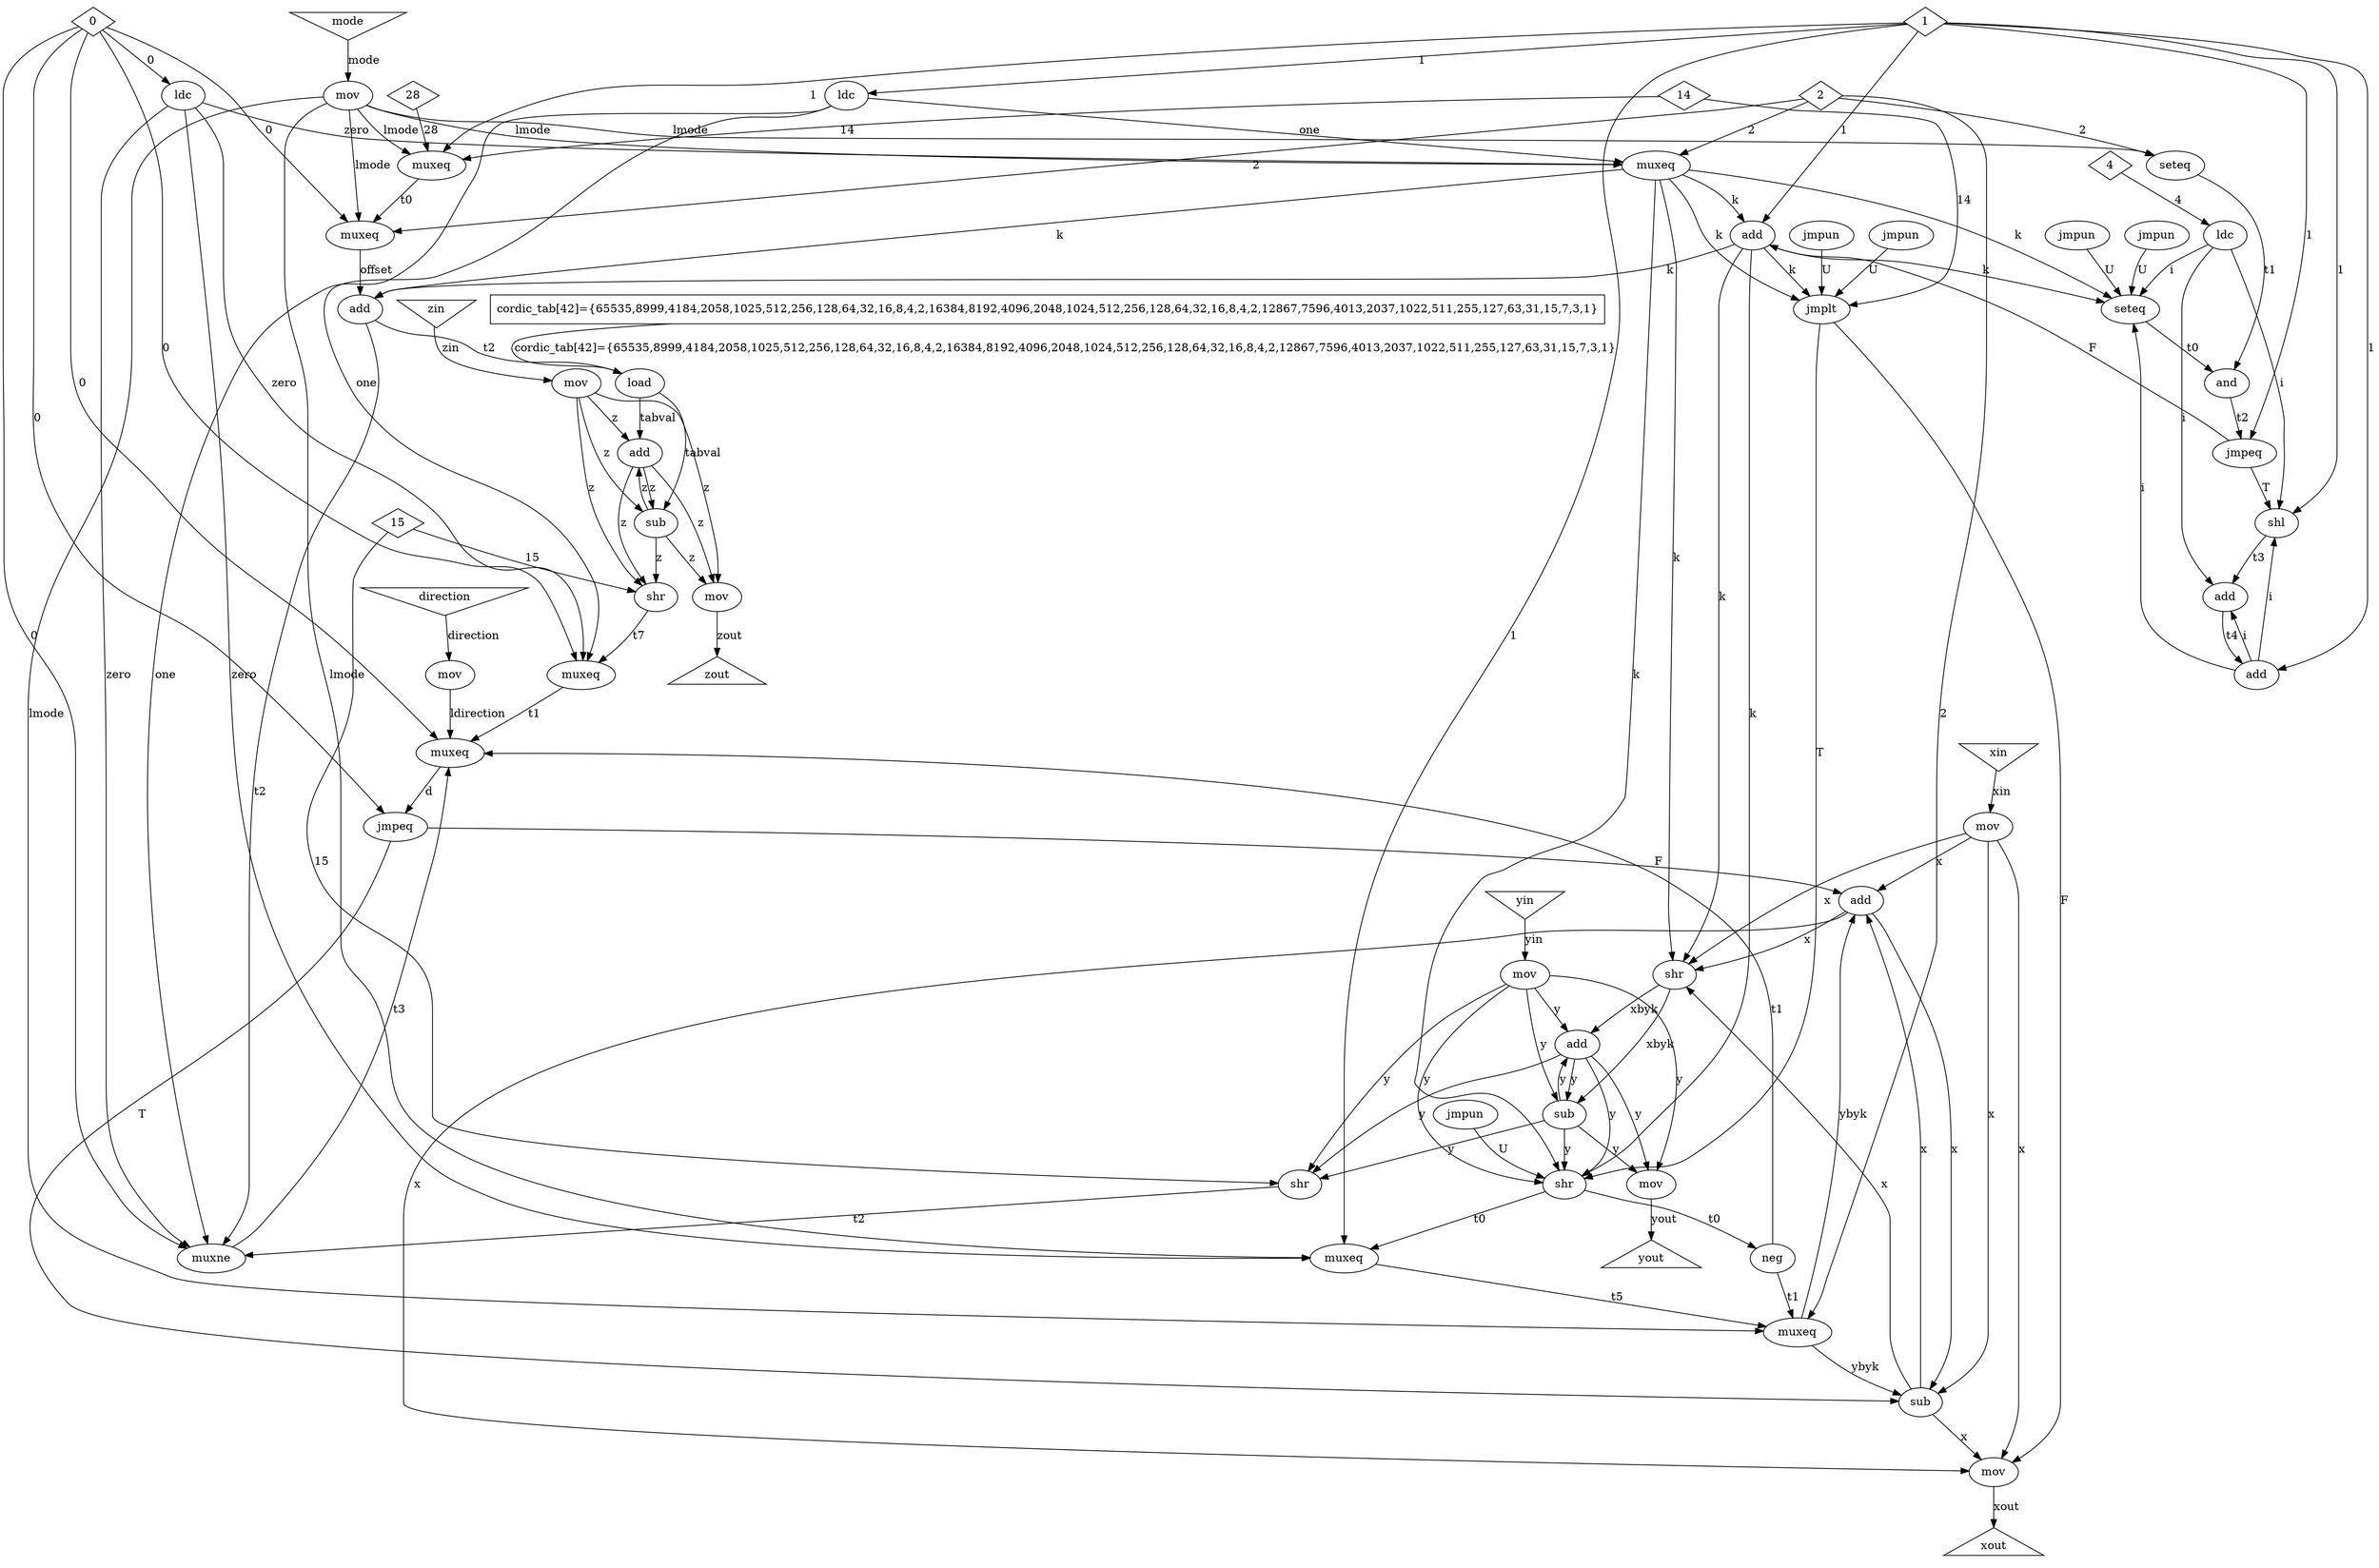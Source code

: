 digraph cordic
{
  add_18  [label="add", ntype="operation", argix="-1", dataspec="na", bb="3", shape="ellipse", fillcolor="yellow"];
  add_27  [label="add", ntype="operation", argix="-1", dataspec="na", bb="4", shape="ellipse", fillcolor="yellow"];
  add_30  [label="add", ntype="operation", argix="-1", dataspec="na", bb="5", shape="ellipse", fillcolor="yellow"];
  add_32  [label="add", ntype="operation", argix="-1", dataspec="na", bb="5", shape="ellipse", fillcolor="yellow"];
  add_39  [label="add", ntype="operation", argix="-1", dataspec="na", bb="7", shape="ellipse", fillcolor="yellow"];
  add_40  [label="add", ntype="operation", argix="-1", dataspec="na", bb="7", shape="ellipse", fillcolor="yellow"];
  add_42  [label="add", ntype="operation", argix="-1", dataspec="na", bb="8", shape="ellipse", fillcolor="yellow"];
  and_36  [label="and", ntype="operation", argix="-1", dataspec="na", bb="6", shape="ellipse", fillcolor="yellow"];
  cnst0  [label="0", ntype="constant", argix="-1", dataspec="s16", bb="-1", shape="diamond", fillcolor="magenta"];
  cnst1  [label="1", ntype="constant", argix="-1", dataspec="s16", bb="-1", shape="diamond", fillcolor="magenta"];
  cnst14  [label="14", ntype="constant", argix="-1", dataspec="s16", bb="-1", shape="diamond", fillcolor="magenta"];
  cnst15  [label="15", ntype="constant", argix="-1", dataspec="s16", bb="-1", shape="diamond", fillcolor="magenta"];
  cnst2  [label="2", ntype="constant", argix="-1", dataspec="s16", bb="-1", shape="diamond", fillcolor="magenta"];
  cnst28  [label="28", ntype="constant", argix="-1", dataspec="s16", bb="-1", shape="diamond", fillcolor="magenta"];
  cnst4  [label="4", ntype="constant", argix="-1", dataspec="s16", bb="-1", shape="diamond", fillcolor="magenta"];
  cordic_tab  [label="cordic_tab[42]={65535,8999,4184,2058,1025,512,256,128,64,32,16,8,4,2,16384,8192,4096,2048,1024,512,256,128,64,32,16,8,4,2,12867,7596,4013,2037,1022,511,255,127,63,31,15,7,3,1}", ntype="hwelem", argix="-1", dataspec="s16", bb="-1", shape="box", fillcolor="salmon"];
  direction  [label="direction", ntype="invar", argix="0", dataspec="s16", bb="-1", shape="invtriangle", fillcolor="green"];
  jmpeq_25  [label="jmpeq", ntype="operation", argix="-1", dataspec="na", bb="3", shape="ellipse", fillcolor="yellow"];
  jmpeq_37  [label="jmpeq", ntype="operation", argix="-1", dataspec="na", bb="6", shape="ellipse", fillcolor="yellow"];
  jmplt_12  [label="jmplt", ntype="operation", argix="-1", dataspec="na", bb="2", shape="ellipse", fillcolor="yellow"];
  jmpun_11  [label="jmpun", ntype="operation", argix="-1", dataspec="na", bb="1", shape="ellipse", fillcolor="yellow"];
  jmpun_29  [label="jmpun", ntype="operation", argix="-1", dataspec="na", bb="4", shape="ellipse", fillcolor="yellow"];
  jmpun_33  [label="jmpun", ntype="operation", argix="-1", dataspec="na", bb="5", shape="ellipse", fillcolor="yellow"];
  jmpun_41  [label="jmpun", ntype="operation", argix="-1", dataspec="na", bb="7", shape="ellipse", fillcolor="yellow"];
  jmpun_43  [label="jmpun", ntype="operation", argix="-1", dataspec="na", bb="8", shape="ellipse", fillcolor="yellow"];
  ldc_0  [label="ldc", ntype="operation", argix="-1", dataspec="na", bb="1", shape="ellipse", fillcolor="yellow"];
  ldc_1  [label="ldc", ntype="operation", argix="-1", dataspec="na", bb="1", shape="ellipse", fillcolor="yellow"];
  ldc_10  [label="ldc", ntype="operation", argix="-1", dataspec="na", bb="1", shape="ellipse", fillcolor="yellow"];
  load_19  [label="load", ntype="operation", argix="-1", dataspec="na", bb="3", shape="ellipse", fillcolor="yellow"];
  mode  [label="mode", ntype="invar", argix="1", dataspec="s16", bb="-1", shape="invtriangle", fillcolor="green"];
  mov_2  [label="mov", ntype="operation", argix="-1", dataspec="na", bb="1", shape="ellipse", fillcolor="yellow"];
  mov_3  [label="mov", ntype="operation", argix="-1", dataspec="na", bb="1", shape="ellipse", fillcolor="yellow"];
  mov_4  [label="mov", ntype="operation", argix="-1", dataspec="na", bb="1", shape="ellipse", fillcolor="yellow"];
  mov_44  [label="mov", ntype="operation", argix="-1", dataspec="na", bb="9", shape="ellipse", fillcolor="yellow"];
  mov_45  [label="mov", ntype="operation", argix="-1", dataspec="na", bb="9", shape="ellipse", fillcolor="yellow"];
  mov_46  [label="mov", ntype="operation", argix="-1", dataspec="na", bb="9", shape="ellipse", fillcolor="yellow"];
  mov_5  [label="mov", ntype="operation", argix="-1", dataspec="na", bb="1", shape="ellipse", fillcolor="yellow"];
  mov_6  [label="mov", ntype="operation", argix="-1", dataspec="na", bb="1", shape="ellipse", fillcolor="yellow"];
  muxeq_16  [label="muxeq", ntype="operation", argix="-1", dataspec="na", bb="3", shape="ellipse", fillcolor="yellow"];
  muxeq_17  [label="muxeq", ntype="operation", argix="-1", dataspec="na", bb="3", shape="ellipse", fillcolor="yellow"];
  muxeq_21  [label="muxeq", ntype="operation", argix="-1", dataspec="na", bb="3", shape="ellipse", fillcolor="yellow"];
  muxeq_24  [label="muxeq", ntype="operation", argix="-1", dataspec="na", bb="3", shape="ellipse", fillcolor="yellow"];
  muxeq_7  [label="muxeq", ntype="operation", argix="-1", dataspec="na", bb="1", shape="ellipse", fillcolor="yellow"];
  muxeq_8  [label="muxeq", ntype="operation", argix="-1", dataspec="na", bb="1", shape="ellipse", fillcolor="yellow"];
  muxeq_9  [label="muxeq", ntype="operation", argix="-1", dataspec="na", bb="1", shape="ellipse", fillcolor="yellow"];
  muxne_23  [label="muxne", ntype="operation", argix="-1", dataspec="na", bb="3", shape="ellipse", fillcolor="yellow"];
  neg_14  [label="neg", ntype="operation", argix="-1", dataspec="na", bb="3", shape="ellipse", fillcolor="yellow"];
  seteq_34  [label="seteq", ntype="operation", argix="-1", dataspec="na", bb="6", shape="ellipse", fillcolor="yellow"];
  seteq_35  [label="seteq", ntype="operation", argix="-1", dataspec="na", bb="6", shape="ellipse", fillcolor="yellow"];
  shl_38  [label="shl", ntype="operation", argix="-1", dataspec="na", bb="7", shape="ellipse", fillcolor="yellow"];
  shr_13  [label="shr", ntype="operation", argix="-1", dataspec="na", bb="3", shape="ellipse", fillcolor="yellow"];
  shr_15  [label="shr", ntype="operation", argix="-1", dataspec="na", bb="3", shape="ellipse", fillcolor="yellow"];
  shr_20  [label="shr", ntype="operation", argix="-1", dataspec="na", bb="3", shape="ellipse", fillcolor="yellow"];
  shr_22  [label="shr", ntype="operation", argix="-1", dataspec="na", bb="3", shape="ellipse", fillcolor="yellow"];
  sub_26  [label="sub", ntype="operation", argix="-1", dataspec="na", bb="4", shape="ellipse", fillcolor="yellow"];
  sub_28  [label="sub", ntype="operation", argix="-1", dataspec="na", bb="4", shape="ellipse", fillcolor="yellow"];
  sub_31  [label="sub", ntype="operation", argix="-1", dataspec="na", bb="5", shape="ellipse", fillcolor="yellow"];
  xin  [label="xin", ntype="invar", argix="2", dataspec="s16", bb="-1", shape="invtriangle", fillcolor="green"];
  xout  [label="xout", ntype="outvar", argix="0", dataspec="s16", bb="-1", shape="triangle", fillcolor="cyan"];
  yin  [label="yin", ntype="invar", argix="3", dataspec="s16", bb="-1", shape="invtriangle", fillcolor="green"];
  yout  [label="yout", ntype="outvar", argix="1", dataspec="s16", bb="-1", shape="triangle", fillcolor="cyan"];
  zin  [label="zin", ntype="invar", argix="4", dataspec="s16", bb="-1", shape="invtriangle", fillcolor="green"];
  zout  [label="zout", ntype="outvar", argix="2", dataspec="s16", bb="-1", shape="triangle", fillcolor="cyan"];

  add_18 -> load_19  [label="t2", etype="D", vtype="localvar", order="2", dataspec="s16"];
  add_18 -> muxne_23  [label="t2", etype="D", vtype="localvar", order="1", dataspec="s16"];
  add_27 -> mov_45  [label="y", etype="D", vtype="localvar", order="1", dataspec="s16"];
  add_27 -> shr_13  [label="y", etype="D", vtype="localvar", order="1", dataspec="s16"];
  add_27 -> shr_22  [label="y", etype="D", vtype="localvar", order="1", dataspec="s16"];
  add_27 -> sub_31  [label="y", etype="D", vtype="localvar", order="1", dataspec="s16"];
  add_30 -> mov_44  [label="x", etype="D", vtype="localvar", order="1", dataspec="s16"];
  add_30 -> shr_15  [label="x", etype="D", vtype="localvar", order="1", dataspec="s16"];
  add_30 -> sub_26  [label="x", etype="D", vtype="localvar", order="1", dataspec="s16"];
  add_32 -> mov_46  [label="z", etype="D", vtype="localvar", order="1", dataspec="s16"];
  add_32 -> shr_20  [label="z", etype="D", vtype="localvar", order="1", dataspec="s16"];
  add_32 -> sub_28  [label="z", etype="D", vtype="localvar", order="1", dataspec="s16"];
  add_39 -> add_40  [label="t4", etype="D", vtype="localvar", order="1", dataspec="s16"];
  add_40 -> add_39  [label="i", etype="D", vtype="localvar", order="2", dataspec="s16"];
  add_40 -> seteq_34  [label="i", etype="D", vtype="localvar", order="2", dataspec="s16"];
  add_40 -> shl_38  [label="i", etype="D", vtype="localvar", order="1", dataspec="s16"];
  add_42 -> add_18  [label="k", etype="D", vtype="localvar", order="1", dataspec="s16"];
  add_42 -> jmplt_12  [label="k", etype="D", vtype="localvar", order="1", dataspec="s16"];
  add_42 -> seteq_34  [label="k", etype="D", vtype="localvar", order="1", dataspec="s16"];
  add_42 -> shr_13  [label="k", etype="D", vtype="localvar", order="2", dataspec="s16"];
  add_42 -> shr_15  [label="k", etype="D", vtype="localvar", order="2", dataspec="s16"];
  and_36 -> jmpeq_37  [label="t2", etype="D", vtype="localvar", order="1", dataspec="s16"];
  cnst0 -> jmpeq_25  [label="0", etype="D", vtype="globalvar", order="2", dataspec="s16"];
  cnst0 -> ldc_0  [label="0", etype="D", vtype="globalvar", order="1", dataspec="s16"];
  cnst0 -> muxeq_21  [label="0", etype="D", vtype="globalvar", order="2", dataspec="s16"];
  cnst0 -> muxeq_24  [label="0", etype="D", vtype="globalvar", order="2", dataspec="s16"];
  cnst0 -> muxeq_9  [label="0", etype="D", vtype="globalvar", order="4", dataspec="s16"];
  cnst0 -> muxne_23  [label="0", etype="D", vtype="globalvar", order="2", dataspec="s16"];
  cnst14 -> jmplt_12  [label="14", etype="D", vtype="globalvar", order="2", dataspec="s16"];
  cnst14 -> muxeq_8  [label="14", etype="D", vtype="globalvar", order="4", dataspec="s16"];
  cnst15 -> shr_20  [label="15", etype="D", vtype="globalvar", order="2", dataspec="s16"];
  cnst15 -> shr_22  [label="15", etype="D", vtype="globalvar", order="2", dataspec="s16"];
  cnst1 -> add_40  [label="1", etype="D", vtype="globalvar", order="2", dataspec="s16"];
  cnst1 -> add_42  [label="1", etype="D", vtype="globalvar", order="2", dataspec="s16"];
  cnst1 -> jmpeq_37  [label="1", etype="D", vtype="globalvar", order="2", dataspec="s16"];
  cnst1 -> ldc_1  [label="1", etype="D", vtype="globalvar", order="1", dataspec="s16"];
  cnst1 -> muxeq_16  [label="1", etype="D", vtype="globalvar", order="2", dataspec="s16"];
  cnst1 -> muxeq_8  [label="1", etype="D", vtype="globalvar", order="2", dataspec="s16"];
  cnst1 -> shl_38  [label="1", etype="D", vtype="globalvar", order="2", dataspec="s16"];
  cnst28 -> muxeq_8  [label="28", etype="D", vtype="globalvar", order="8", dataspec="s16"];
  cnst2 -> muxeq_17  [label="2", etype="D", vtype="globalvar", order="2", dataspec="s16"];
  cnst2 -> muxeq_7  [label="2", etype="D", vtype="globalvar", order="2", dataspec="s16"];
  cnst2 -> muxeq_9  [label="2", etype="D", vtype="globalvar", order="2", dataspec="s16"];
  cnst2 -> seteq_35  [label="2", etype="D", vtype="globalvar", order="2", dataspec="s16"];
  cnst4 -> ldc_10  [label="4", etype="D", vtype="globalvar", order="1", dataspec="s16"];
  cordic_tab -> load_19  [label="cordic_tab[42]={65535,8999,4184,2058,1025,512,256,128,64,32,16,8,4,2,16384,8192,4096,2048,1024,512,256,128,64,32,16,8,4,2,12867,7596,4013,2037,1022,511,255,127,63,31,15,7,3,1}", etype="D", vtype="globalvar", order="1", dataspec="s16"];
  direction -> mov_5  [label="direction", etype="D", vtype="inarg", order="1", dataspec="s16"];
  jmpeq_25 -> add_30  [label="F", etype="F", order="2", dataspec="u1"];
  jmpeq_25 -> sub_26  [label="T", etype="T", order="1", dataspec="u1"];
  jmpeq_37 -> add_42  [label="F", etype="F", order="2", dataspec="u1"];
  jmpeq_37 -> shl_38  [label="T", etype="T", order="1", dataspec="u1"];
  jmplt_12 -> mov_44  [label="F", etype="F", order="2", dataspec="u1"];
  jmplt_12 -> shr_13  [label="T", etype="T", order="1", dataspec="u1"];
  jmpun_11 -> jmplt_12  [label="U", etype="U", order="1", dataspec="u1"];
  jmpun_29 -> seteq_34  [label="U", etype="U", order="1", dataspec="u1"];
  jmpun_33 -> seteq_34  [label="U", etype="U", order="1", dataspec="u1"];
  jmpun_41 -> shr_13  [label="U", etype="U", order="1", dataspec="u1"];
  jmpun_43 -> jmplt_12  [label="U", etype="U", order="1", dataspec="u1"];
  ldc_0 -> muxeq_16  [label="zero", etype="D", vtype="localvar", order="4", dataspec="s16"];
  ldc_0 -> muxeq_21  [label="zero", etype="D", vtype="localvar", order="4", dataspec="s16"];
  ldc_0 -> muxeq_7  [label="zero", etype="D", vtype="localvar", order="8", dataspec="s16"];
  ldc_0 -> muxne_23  [label="zero", etype="D", vtype="localvar", order="4", dataspec="s16"];
  ldc_10 -> add_39  [label="i", etype="D", vtype="localvar", order="2", dataspec="s16"];
  ldc_10 -> seteq_34  [label="i", etype="D", vtype="localvar", order="2", dataspec="s16"];
  ldc_10 -> shl_38  [label="i", etype="D", vtype="localvar", order="1", dataspec="s16"];
  ldc_1 -> muxeq_21  [label="one", etype="D", vtype="localvar", order="8", dataspec="s16"];
  ldc_1 -> muxeq_7  [label="one", etype="D", vtype="localvar", order="4", dataspec="s16"];
  ldc_1 -> muxne_23  [label="one", etype="D", vtype="localvar", order="8", dataspec="s16"];
  load_19 -> add_32  [label="tabval", etype="D", vtype="localvar", order="2", dataspec="s16"];
  load_19 -> sub_28  [label="tabval", etype="D", vtype="localvar", order="2", dataspec="s16"];
  mode -> mov_6  [label="mode", etype="D", vtype="inarg", order="1", dataspec="s16"];
  mov_2 -> add_30  [label="x", etype="D", vtype="localvar", order="1", dataspec="s16"];
  mov_2 -> mov_44  [label="x", etype="D", vtype="localvar", order="1", dataspec="s16"];
  mov_2 -> shr_15  [label="x", etype="D", vtype="localvar", order="1", dataspec="s16"];
  mov_2 -> sub_26  [label="x", etype="D", vtype="localvar", order="1", dataspec="s16"];
  mov_3 -> add_27  [label="y", etype="D", vtype="localvar", order="1", dataspec="s16"];
  mov_3 -> mov_45  [label="y", etype="D", vtype="localvar", order="1", dataspec="s16"];
  mov_3 -> shr_13  [label="y", etype="D", vtype="localvar", order="1", dataspec="s16"];
  mov_3 -> shr_22  [label="y", etype="D", vtype="localvar", order="1", dataspec="s16"];
  mov_3 -> sub_31  [label="y", etype="D", vtype="localvar", order="1", dataspec="s16"];
  mov_44 -> xout  [label="xout", etype="D", vtype="outarg", order="1", dataspec="s16"];
  mov_45 -> yout  [label="yout", etype="D", vtype="outarg", order="1", dataspec="s16"];
  mov_46 -> zout  [label="zout", etype="D", vtype="outarg", order="1", dataspec="s16"];
  mov_4 -> add_32  [label="z", etype="D", vtype="localvar", order="1", dataspec="s16"];
  mov_4 -> mov_46  [label="z", etype="D", vtype="localvar", order="1", dataspec="s16"];
  mov_4 -> shr_20  [label="z", etype="D", vtype="localvar", order="1", dataspec="s16"];
  mov_4 -> sub_28  [label="z", etype="D", vtype="localvar", order="1", dataspec="s16"];
  mov_5 -> muxeq_24  [label="ldirection", etype="D", vtype="localvar", order="1", dataspec="s16"];
  mov_6 -> muxeq_16  [label="lmode", etype="D", vtype="localvar", order="1", dataspec="s16"];
  mov_6 -> muxeq_17  [label="lmode", etype="D", vtype="localvar", order="1", dataspec="s16"];
  mov_6 -> muxeq_7  [label="lmode", etype="D", vtype="localvar", order="1", dataspec="s16"];
  mov_6 -> muxeq_8  [label="lmode", etype="D", vtype="localvar", order="1", dataspec="s16"];
  mov_6 -> muxeq_9  [label="lmode", etype="D", vtype="localvar", order="1", dataspec="s16"];
  mov_6 -> seteq_35  [label="lmode", etype="D", vtype="localvar", order="1", dataspec="s16"];
  muxeq_16 -> muxeq_17  [label="t5", etype="D", vtype="localvar", order="8", dataspec="s16"];
  muxeq_17 -> add_30  [label="ybyk", etype="D", vtype="localvar", order="2", dataspec="s16"];
  muxeq_17 -> sub_26  [label="ybyk", etype="D", vtype="localvar", order="2", dataspec="s16"];
  muxeq_21 -> muxeq_24  [label="t1", etype="D", vtype="localvar", order="4", dataspec="s16"];
  muxeq_24 -> jmpeq_25  [label="d", etype="D", vtype="localvar", order="1", dataspec="s16"];
  muxeq_7 -> add_18  [label="k", etype="D", vtype="localvar", order="1", dataspec="s16"];
  muxeq_7 -> add_42  [label="k", etype="D", vtype="localvar", order="1", dataspec="s16"];
  muxeq_7 -> jmplt_12  [label="k", etype="D", vtype="localvar", order="1", dataspec="s16"];
  muxeq_7 -> seteq_34  [label="k", etype="D", vtype="localvar", order="1", dataspec="s16"];
  muxeq_7 -> shr_13  [label="k", etype="D", vtype="localvar", order="2", dataspec="s16"];
  muxeq_7 -> shr_15  [label="k", etype="D", vtype="localvar", order="2", dataspec="s16"];
  muxeq_8 -> muxeq_9  [label="t0", etype="D", vtype="localvar", order="8", dataspec="s16"];
  muxeq_9 -> add_18  [label="offset", etype="D", vtype="localvar", order="2", dataspec="s16"];
  muxne_23 -> muxeq_24  [label="t3", etype="D", vtype="localvar", order="8", dataspec="s16"];
  neg_14 -> muxeq_17  [label="t1", etype="D", vtype="localvar", order="4", dataspec="s16"];
  neg_14 -> muxeq_24  [label="t1", etype="D", vtype="localvar", order="4", dataspec="s16"];
  seteq_34 -> and_36  [label="t0", etype="D", vtype="localvar", order="1", dataspec="s16"];
  seteq_35 -> and_36  [label="t1", etype="D", vtype="localvar", order="2", dataspec="s16"];
  shl_38 -> add_39  [label="t3", etype="D", vtype="localvar", order="1", dataspec="s16"];
  shr_13 -> muxeq_16  [label="t0", etype="D", vtype="localvar", order="8", dataspec="s16"];
  shr_13 -> neg_14  [label="t0", etype="D", vtype="localvar", order="1", dataspec="s16"];
  shr_15 -> add_27  [label="xbyk", etype="D", vtype="localvar", order="2", dataspec="s16"];
  shr_15 -> sub_31  [label="xbyk", etype="D", vtype="localvar", order="2", dataspec="s16"];
  shr_20 -> muxeq_21  [label="t7", etype="D", vtype="localvar", order="1", dataspec="s16"];
  shr_22 -> muxne_23  [label="t2", etype="D", vtype="localvar", order="1", dataspec="s16"];
  sub_26 -> add_30  [label="x", etype="D", vtype="localvar", order="1", dataspec="s16"];
  sub_26 -> mov_44  [label="x", etype="D", vtype="localvar", order="1", dataspec="s16"];
  sub_26 -> shr_15  [label="x", etype="D", vtype="localvar", order="1", dataspec="s16"];
  sub_28 -> add_32  [label="z", etype="D", vtype="localvar", order="1", dataspec="s16"];
  sub_28 -> mov_46  [label="z", etype="D", vtype="localvar", order="1", dataspec="s16"];
  sub_28 -> shr_20  [label="z", etype="D", vtype="localvar", order="1", dataspec="s16"];
  sub_31 -> add_27  [label="y", etype="D", vtype="localvar", order="1", dataspec="s16"];
  sub_31 -> mov_45  [label="y", etype="D", vtype="localvar", order="1", dataspec="s16"];
  sub_31 -> shr_13  [label="y", etype="D", vtype="localvar", order="1", dataspec="s16"];
  sub_31 -> shr_22  [label="y", etype="D", vtype="localvar", order="1", dataspec="s16"];
  xin -> mov_2  [label="xin", etype="D", vtype="inarg", order="1", dataspec="s16"];
  yin -> mov_3  [label="yin", etype="D", vtype="inarg", order="1", dataspec="s16"];
  zin -> mov_4  [label="zin", etype="D", vtype="inarg", order="1", dataspec="s16"];

}
